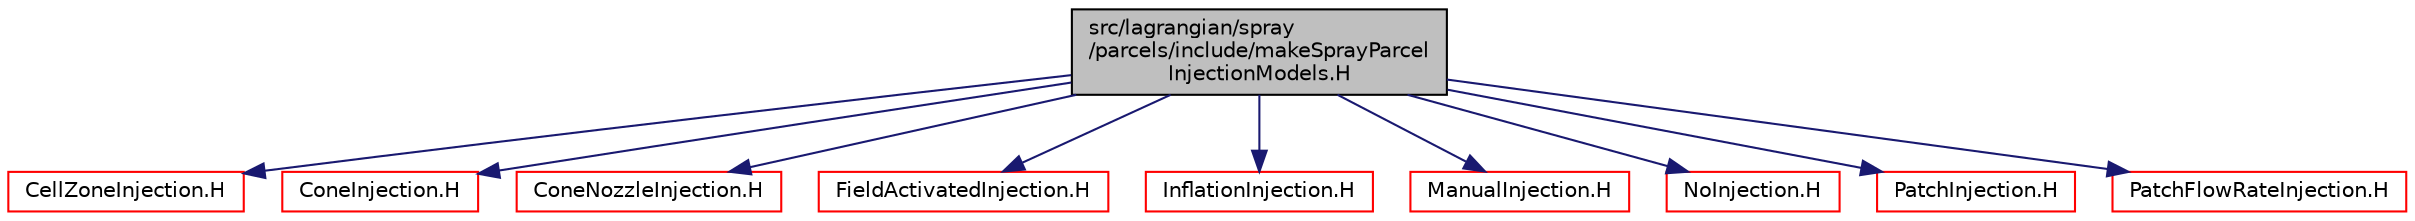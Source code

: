 digraph "src/lagrangian/spray/parcels/include/makeSprayParcelInjectionModels.H"
{
  bgcolor="transparent";
  edge [fontname="Helvetica",fontsize="10",labelfontname="Helvetica",labelfontsize="10"];
  node [fontname="Helvetica",fontsize="10",shape=record];
  Node1 [label="src/lagrangian/spray\l/parcels/include/makeSprayParcel\lInjectionModels.H",height=0.2,width=0.4,color="black", fillcolor="grey75", style="filled", fontcolor="black"];
  Node1 -> Node2 [color="midnightblue",fontsize="10",style="solid",fontname="Helvetica"];
  Node2 [label="CellZoneInjection.H",height=0.2,width=0.4,color="red",URL="$a06639.html"];
  Node1 -> Node3 [color="midnightblue",fontsize="10",style="solid",fontname="Helvetica"];
  Node3 [label="ConeInjection.H",height=0.2,width=0.4,color="red",URL="$a06641.html"];
  Node1 -> Node4 [color="midnightblue",fontsize="10",style="solid",fontname="Helvetica"];
  Node4 [label="ConeNozzleInjection.H",height=0.2,width=0.4,color="red",URL="$a06643.html"];
  Node1 -> Node5 [color="midnightblue",fontsize="10",style="solid",fontname="Helvetica"];
  Node5 [label="FieldActivatedInjection.H",height=0.2,width=0.4,color="red",URL="$a06645.html"];
  Node1 -> Node6 [color="midnightblue",fontsize="10",style="solid",fontname="Helvetica"];
  Node6 [label="InflationInjection.H",height=0.2,width=0.4,color="red",URL="$a06647.html"];
  Node1 -> Node7 [color="midnightblue",fontsize="10",style="solid",fontname="Helvetica"];
  Node7 [label="ManualInjection.H",height=0.2,width=0.4,color="red",URL="$a06663.html"];
  Node1 -> Node8 [color="midnightblue",fontsize="10",style="solid",fontname="Helvetica"];
  Node8 [label="NoInjection.H",height=0.2,width=0.4,color="red",URL="$a06665.html"];
  Node1 -> Node9 [color="midnightblue",fontsize="10",style="solid",fontname="Helvetica"];
  Node9 [label="PatchInjection.H",height=0.2,width=0.4,color="red",URL="$a06669.html"];
  Node1 -> Node10 [color="midnightblue",fontsize="10",style="solid",fontname="Helvetica"];
  Node10 [label="PatchFlowRateInjection.H",height=0.2,width=0.4,color="red",URL="$a06667.html"];
}
